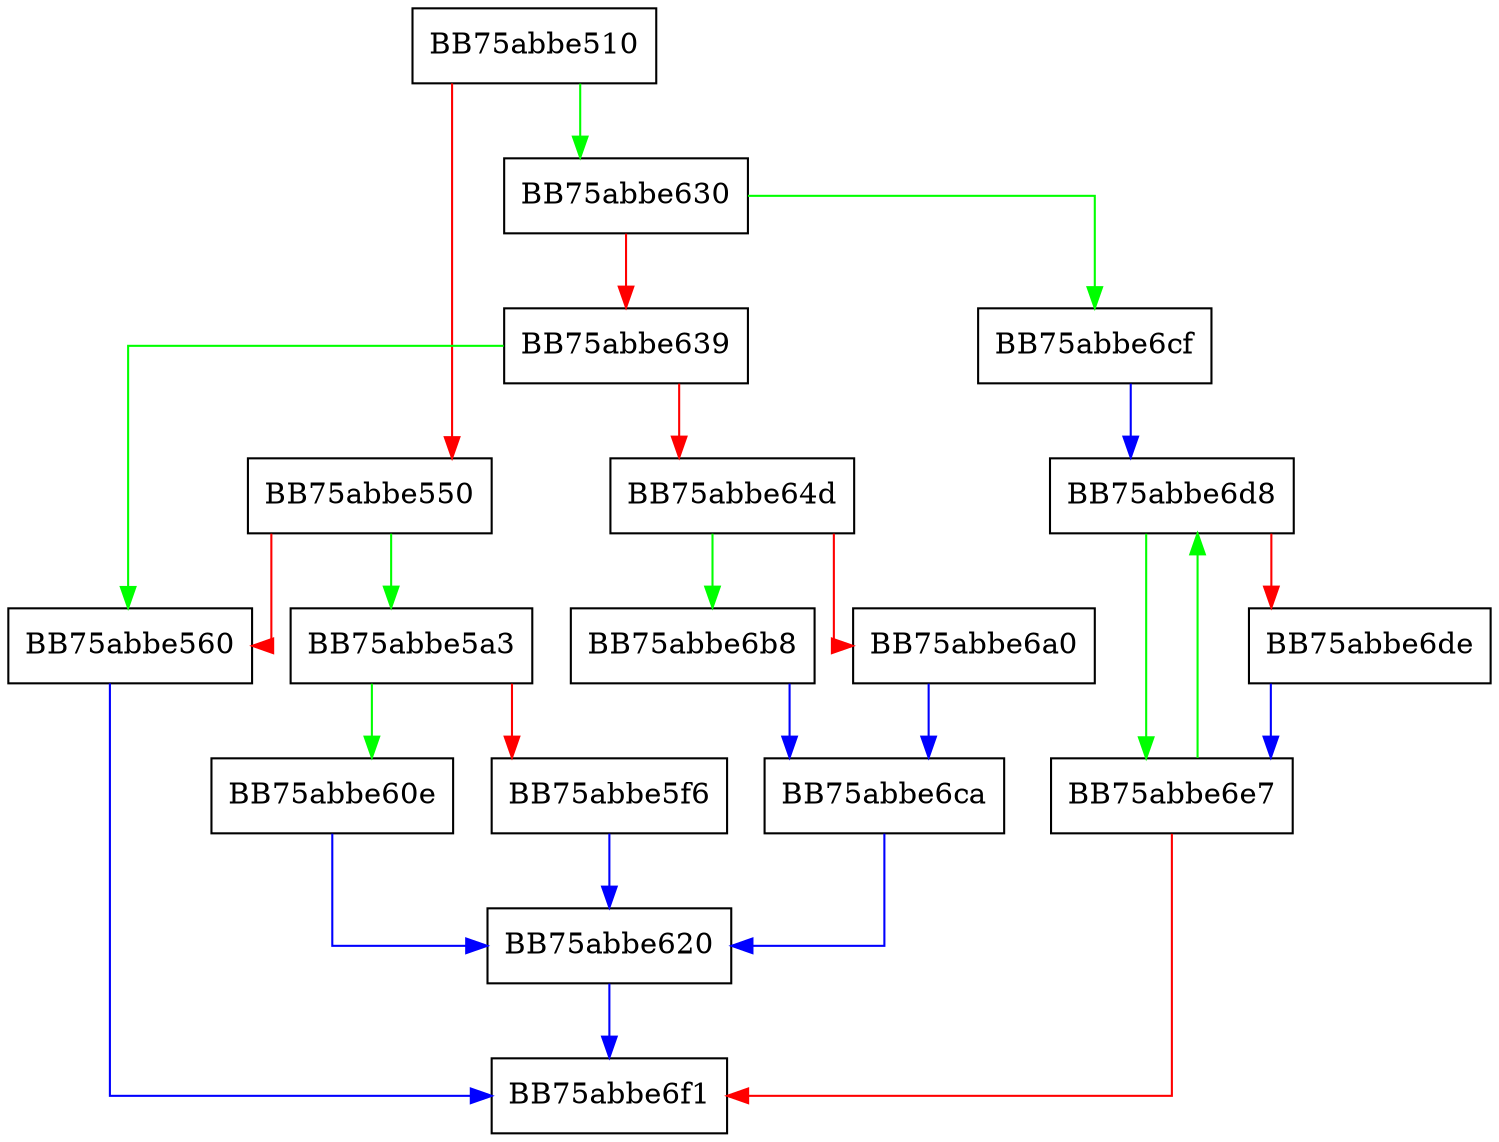 digraph SSE4_psignw {
  node [shape="box"];
  graph [splines=ortho];
  BB75abbe510 -> BB75abbe630 [color="green"];
  BB75abbe510 -> BB75abbe550 [color="red"];
  BB75abbe550 -> BB75abbe5a3 [color="green"];
  BB75abbe550 -> BB75abbe560 [color="red"];
  BB75abbe560 -> BB75abbe6f1 [color="blue"];
  BB75abbe5a3 -> BB75abbe60e [color="green"];
  BB75abbe5a3 -> BB75abbe5f6 [color="red"];
  BB75abbe5f6 -> BB75abbe620 [color="blue"];
  BB75abbe60e -> BB75abbe620 [color="blue"];
  BB75abbe620 -> BB75abbe6f1 [color="blue"];
  BB75abbe630 -> BB75abbe6cf [color="green"];
  BB75abbe630 -> BB75abbe639 [color="red"];
  BB75abbe639 -> BB75abbe560 [color="green"];
  BB75abbe639 -> BB75abbe64d [color="red"];
  BB75abbe64d -> BB75abbe6b8 [color="green"];
  BB75abbe64d -> BB75abbe6a0 [color="red"];
  BB75abbe6a0 -> BB75abbe6ca [color="blue"];
  BB75abbe6b8 -> BB75abbe6ca [color="blue"];
  BB75abbe6ca -> BB75abbe620 [color="blue"];
  BB75abbe6cf -> BB75abbe6d8 [color="blue"];
  BB75abbe6d8 -> BB75abbe6e7 [color="green"];
  BB75abbe6d8 -> BB75abbe6de [color="red"];
  BB75abbe6de -> BB75abbe6e7 [color="blue"];
  BB75abbe6e7 -> BB75abbe6d8 [color="green"];
  BB75abbe6e7 -> BB75abbe6f1 [color="red"];
}